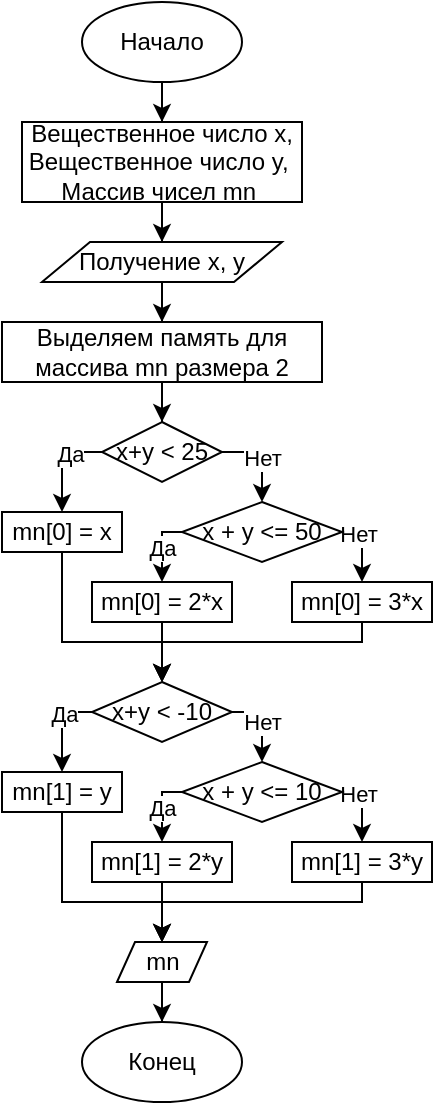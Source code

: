 <mxfile version="13.1.11" type="device"><diagram id="C5RBs43oDa-KdzZeNtuy" name="Page-1"><mxGraphModel dx="216" dy="95" grid="1" gridSize="10" guides="1" tooltips="1" connect="1" arrows="1" fold="1" page="1" pageScale="1" pageWidth="827" pageHeight="1169" math="0" shadow="0"><root><mxCell id="WIyWlLk6GJQsqaUBKTNV-0"/><mxCell id="WIyWlLk6GJQsqaUBKTNV-1" parent="WIyWlLk6GJQsqaUBKTNV-0"/><mxCell id="vFU021vUq-RwAN290j8r-287" style="edgeStyle=orthogonalEdgeStyle;rounded=0;orthogonalLoop=1;jettySize=auto;html=1;entryX=0.5;entryY=0;entryDx=0;entryDy=0;" edge="1" parent="WIyWlLk6GJQsqaUBKTNV-1" source="vFU021vUq-RwAN290j8r-288" target="vFU021vUq-RwAN290j8r-291"><mxGeometry relative="1" as="geometry"/></mxCell><mxCell id="vFU021vUq-RwAN290j8r-288" value="Начало" style="ellipse;whiteSpace=wrap;html=1;" vertex="1" parent="WIyWlLk6GJQsqaUBKTNV-1"><mxGeometry x="280" y="90" width="80" height="40" as="geometry"/></mxCell><mxCell id="vFU021vUq-RwAN290j8r-289" value="Конец" style="ellipse;whiteSpace=wrap;html=1;" vertex="1" parent="WIyWlLk6GJQsqaUBKTNV-1"><mxGeometry x="280" y="600" width="80" height="40" as="geometry"/></mxCell><mxCell id="vFU021vUq-RwAN290j8r-290" style="edgeStyle=orthogonalEdgeStyle;rounded=0;orthogonalLoop=1;jettySize=auto;html=1;entryX=0.5;entryY=0;entryDx=0;entryDy=0;" edge="1" parent="WIyWlLk6GJQsqaUBKTNV-1" source="vFU021vUq-RwAN290j8r-291" target="vFU021vUq-RwAN290j8r-323"><mxGeometry relative="1" as="geometry"/></mxCell><mxCell id="vFU021vUq-RwAN290j8r-291" value="Вещественное число x, Вещественное число&amp;nbsp;y,&amp;nbsp;&lt;br&gt;Массив чисел mn&amp;nbsp;" style="rounded=0;whiteSpace=wrap;html=1;" vertex="1" parent="WIyWlLk6GJQsqaUBKTNV-1"><mxGeometry x="250" y="150" width="140" height="40" as="geometry"/></mxCell><mxCell id="vFU021vUq-RwAN290j8r-292" value="Да" style="edgeStyle=orthogonalEdgeStyle;rounded=0;orthogonalLoop=1;jettySize=auto;html=1;entryX=0.5;entryY=0;entryDx=0;entryDy=0;" edge="1" parent="WIyWlLk6GJQsqaUBKTNV-1" source="vFU021vUq-RwAN290j8r-295" target="vFU021vUq-RwAN290j8r-303"><mxGeometry relative="1" as="geometry"><Array as="points"><mxPoint x="320" y="355"/></Array></mxGeometry></mxCell><mxCell id="vFU021vUq-RwAN290j8r-293" style="edgeStyle=orthogonalEdgeStyle;rounded=0;orthogonalLoop=1;jettySize=auto;html=1;entryX=0.5;entryY=0;entryDx=0;entryDy=0;" edge="1" parent="WIyWlLk6GJQsqaUBKTNV-1" source="vFU021vUq-RwAN290j8r-295" target="vFU021vUq-RwAN290j8r-305"><mxGeometry relative="1" as="geometry"><Array as="points"><mxPoint x="420" y="355"/></Array></mxGeometry></mxCell><mxCell id="vFU021vUq-RwAN290j8r-294" value="Нет" style="edgeLabel;html=1;align=center;verticalAlign=middle;resizable=0;points=[];" vertex="1" connectable="0" parent="vFU021vUq-RwAN290j8r-293"><mxGeometry x="-0.529" y="-1" relative="1" as="geometry"><mxPoint as="offset"/></mxGeometry></mxCell><mxCell id="vFU021vUq-RwAN290j8r-295" value="x + y &amp;lt;= 50" style="rhombus;whiteSpace=wrap;html=1;" vertex="1" parent="WIyWlLk6GJQsqaUBKTNV-1"><mxGeometry x="330" y="340" width="80" height="30" as="geometry"/></mxCell><mxCell id="vFU021vUq-RwAN290j8r-296" value="Нет" style="edgeStyle=orthogonalEdgeStyle;rounded=0;orthogonalLoop=1;jettySize=auto;html=1;entryX=0.5;entryY=0;entryDx=0;entryDy=0;" edge="1" parent="WIyWlLk6GJQsqaUBKTNV-1" source="vFU021vUq-RwAN290j8r-299" target="vFU021vUq-RwAN290j8r-295"><mxGeometry relative="1" as="geometry"><Array as="points"><mxPoint x="370" y="315"/></Array></mxGeometry></mxCell><mxCell id="vFU021vUq-RwAN290j8r-297" style="edgeStyle=orthogonalEdgeStyle;rounded=0;orthogonalLoop=1;jettySize=auto;html=1;entryX=0.5;entryY=0;entryDx=0;entryDy=0;" edge="1" parent="WIyWlLk6GJQsqaUBKTNV-1" source="vFU021vUq-RwAN290j8r-299" target="vFU021vUq-RwAN290j8r-301"><mxGeometry relative="1" as="geometry"><Array as="points"><mxPoint x="270" y="315"/></Array></mxGeometry></mxCell><mxCell id="vFU021vUq-RwAN290j8r-298" value="Да" style="edgeLabel;html=1;align=center;verticalAlign=middle;resizable=0;points=[];" vertex="1" connectable="0" parent="vFU021vUq-RwAN290j8r-297"><mxGeometry x="-0.352" y="1" relative="1" as="geometry"><mxPoint as="offset"/></mxGeometry></mxCell><mxCell id="vFU021vUq-RwAN290j8r-299" value="x+y &amp;lt; 25" style="rhombus;whiteSpace=wrap;html=1;" vertex="1" parent="WIyWlLk6GJQsqaUBKTNV-1"><mxGeometry x="290" y="300" width="60" height="30" as="geometry"/></mxCell><mxCell id="vFU021vUq-RwAN290j8r-300" style="edgeStyle=orthogonalEdgeStyle;rounded=0;orthogonalLoop=1;jettySize=auto;html=1;entryX=0.5;entryY=0;entryDx=0;entryDy=0;" edge="1" parent="WIyWlLk6GJQsqaUBKTNV-1" source="vFU021vUq-RwAN290j8r-301" target="vFU021vUq-RwAN290j8r-313"><mxGeometry relative="1" as="geometry"><Array as="points"><mxPoint x="270" y="410"/><mxPoint x="320" y="410"/></Array></mxGeometry></mxCell><mxCell id="vFU021vUq-RwAN290j8r-301" value="mn[0] = x" style="rounded=0;whiteSpace=wrap;html=1;" vertex="1" parent="WIyWlLk6GJQsqaUBKTNV-1"><mxGeometry x="240" y="345" width="60" height="20" as="geometry"/></mxCell><mxCell id="vFU021vUq-RwAN290j8r-302" style="edgeStyle=orthogonalEdgeStyle;rounded=0;orthogonalLoop=1;jettySize=auto;html=1;entryX=0.5;entryY=0;entryDx=0;entryDy=0;" edge="1" parent="WIyWlLk6GJQsqaUBKTNV-1" source="vFU021vUq-RwAN290j8r-303" target="vFU021vUq-RwAN290j8r-313"><mxGeometry relative="1" as="geometry"/></mxCell><mxCell id="vFU021vUq-RwAN290j8r-303" value="mn[0] = 2*x" style="rounded=0;whiteSpace=wrap;html=1;" vertex="1" parent="WIyWlLk6GJQsqaUBKTNV-1"><mxGeometry x="285" y="380" width="70" height="20" as="geometry"/></mxCell><mxCell id="vFU021vUq-RwAN290j8r-304" style="edgeStyle=orthogonalEdgeStyle;rounded=0;orthogonalLoop=1;jettySize=auto;html=1;" edge="1" parent="WIyWlLk6GJQsqaUBKTNV-1" source="vFU021vUq-RwAN290j8r-305" target="vFU021vUq-RwAN290j8r-313"><mxGeometry relative="1" as="geometry"><Array as="points"><mxPoint x="420" y="410"/><mxPoint x="320" y="410"/></Array></mxGeometry></mxCell><mxCell id="vFU021vUq-RwAN290j8r-305" value="mn[0] = 3*x" style="rounded=0;whiteSpace=wrap;html=1;" vertex="1" parent="WIyWlLk6GJQsqaUBKTNV-1"><mxGeometry x="385" y="380" width="70" height="20" as="geometry"/></mxCell><mxCell id="vFU021vUq-RwAN290j8r-306" value="Да" style="edgeStyle=orthogonalEdgeStyle;rounded=0;orthogonalLoop=1;jettySize=auto;html=1;entryX=0.5;entryY=0;entryDx=0;entryDy=0;" edge="1" parent="WIyWlLk6GJQsqaUBKTNV-1" source="vFU021vUq-RwAN290j8r-309" target="vFU021vUq-RwAN290j8r-317"><mxGeometry relative="1" as="geometry"><Array as="points"><mxPoint x="320" y="485"/></Array></mxGeometry></mxCell><mxCell id="vFU021vUq-RwAN290j8r-307" style="edgeStyle=orthogonalEdgeStyle;rounded=0;orthogonalLoop=1;jettySize=auto;html=1;entryX=0.5;entryY=0;entryDx=0;entryDy=0;" edge="1" parent="WIyWlLk6GJQsqaUBKTNV-1" source="vFU021vUq-RwAN290j8r-309" target="vFU021vUq-RwAN290j8r-319"><mxGeometry relative="1" as="geometry"><Array as="points"><mxPoint x="420" y="485"/></Array></mxGeometry></mxCell><mxCell id="vFU021vUq-RwAN290j8r-308" value="Нет" style="edgeLabel;html=1;align=center;verticalAlign=middle;resizable=0;points=[];" vertex="1" connectable="0" parent="vFU021vUq-RwAN290j8r-307"><mxGeometry x="-0.529" y="-1" relative="1" as="geometry"><mxPoint as="offset"/></mxGeometry></mxCell><mxCell id="vFU021vUq-RwAN290j8r-309" value="x + y &amp;lt;= 10" style="rhombus;whiteSpace=wrap;html=1;" vertex="1" parent="WIyWlLk6GJQsqaUBKTNV-1"><mxGeometry x="330" y="470" width="80" height="30" as="geometry"/></mxCell><mxCell id="vFU021vUq-RwAN290j8r-310" value="Нет" style="edgeStyle=orthogonalEdgeStyle;rounded=0;orthogonalLoop=1;jettySize=auto;html=1;entryX=0.5;entryY=0;entryDx=0;entryDy=0;" edge="1" parent="WIyWlLk6GJQsqaUBKTNV-1" source="vFU021vUq-RwAN290j8r-313" target="vFU021vUq-RwAN290j8r-309"><mxGeometry relative="1" as="geometry"><Array as="points"><mxPoint x="370" y="445"/></Array></mxGeometry></mxCell><mxCell id="vFU021vUq-RwAN290j8r-311" style="edgeStyle=orthogonalEdgeStyle;rounded=0;orthogonalLoop=1;jettySize=auto;html=1;entryX=0.5;entryY=0;entryDx=0;entryDy=0;" edge="1" parent="WIyWlLk6GJQsqaUBKTNV-1" source="vFU021vUq-RwAN290j8r-313" target="vFU021vUq-RwAN290j8r-315"><mxGeometry relative="1" as="geometry"><Array as="points"><mxPoint x="270" y="445"/></Array></mxGeometry></mxCell><mxCell id="vFU021vUq-RwAN290j8r-312" value="Да" style="edgeLabel;html=1;align=center;verticalAlign=middle;resizable=0;points=[];" vertex="1" connectable="0" parent="vFU021vUq-RwAN290j8r-311"><mxGeometry x="-0.352" y="1" relative="1" as="geometry"><mxPoint as="offset"/></mxGeometry></mxCell><mxCell id="vFU021vUq-RwAN290j8r-313" value="x+y &amp;lt; -10" style="rhombus;whiteSpace=wrap;html=1;" vertex="1" parent="WIyWlLk6GJQsqaUBKTNV-1"><mxGeometry x="285" y="430" width="70" height="30" as="geometry"/></mxCell><mxCell id="vFU021vUq-RwAN290j8r-314" style="edgeStyle=orthogonalEdgeStyle;rounded=0;orthogonalLoop=1;jettySize=auto;html=1;entryX=0.5;entryY=0;entryDx=0;entryDy=0;" edge="1" parent="WIyWlLk6GJQsqaUBKTNV-1" source="vFU021vUq-RwAN290j8r-315" target="vFU021vUq-RwAN290j8r-321"><mxGeometry relative="1" as="geometry"><Array as="points"><mxPoint x="270" y="540"/><mxPoint x="320" y="540"/></Array></mxGeometry></mxCell><mxCell id="vFU021vUq-RwAN290j8r-315" value="mn[1] = y" style="rounded=0;whiteSpace=wrap;html=1;" vertex="1" parent="WIyWlLk6GJQsqaUBKTNV-1"><mxGeometry x="240" y="475" width="60" height="20" as="geometry"/></mxCell><mxCell id="vFU021vUq-RwAN290j8r-316" style="edgeStyle=orthogonalEdgeStyle;rounded=0;orthogonalLoop=1;jettySize=auto;html=1;entryX=0.5;entryY=0;entryDx=0;entryDy=0;" edge="1" parent="WIyWlLk6GJQsqaUBKTNV-1" source="vFU021vUq-RwAN290j8r-317" target="vFU021vUq-RwAN290j8r-321"><mxGeometry relative="1" as="geometry"/></mxCell><mxCell id="vFU021vUq-RwAN290j8r-317" value="mn[1] = 2*y" style="rounded=0;whiteSpace=wrap;html=1;" vertex="1" parent="WIyWlLk6GJQsqaUBKTNV-1"><mxGeometry x="285" y="510" width="70" height="20" as="geometry"/></mxCell><mxCell id="vFU021vUq-RwAN290j8r-318" style="edgeStyle=orthogonalEdgeStyle;rounded=0;orthogonalLoop=1;jettySize=auto;html=1;" edge="1" parent="WIyWlLk6GJQsqaUBKTNV-1" source="vFU021vUq-RwAN290j8r-319"><mxGeometry relative="1" as="geometry"><mxPoint x="320" y="560" as="targetPoint"/><Array as="points"><mxPoint x="420" y="540"/><mxPoint x="320" y="540"/></Array></mxGeometry></mxCell><mxCell id="vFU021vUq-RwAN290j8r-319" value="mn[1] = 3*y" style="rounded=0;whiteSpace=wrap;html=1;" vertex="1" parent="WIyWlLk6GJQsqaUBKTNV-1"><mxGeometry x="385" y="510" width="70" height="20" as="geometry"/></mxCell><mxCell id="vFU021vUq-RwAN290j8r-320" style="edgeStyle=orthogonalEdgeStyle;rounded=0;orthogonalLoop=1;jettySize=auto;html=1;entryX=0.5;entryY=0;entryDx=0;entryDy=0;" edge="1" parent="WIyWlLk6GJQsqaUBKTNV-1" source="vFU021vUq-RwAN290j8r-321" target="vFU021vUq-RwAN290j8r-289"><mxGeometry relative="1" as="geometry"/></mxCell><mxCell id="vFU021vUq-RwAN290j8r-321" value="mn" style="shape=parallelogram;perimeter=parallelogramPerimeter;whiteSpace=wrap;html=1;" vertex="1" parent="WIyWlLk6GJQsqaUBKTNV-1"><mxGeometry x="297.5" y="560" width="45" height="20" as="geometry"/></mxCell><mxCell id="vFU021vUq-RwAN290j8r-325" style="edgeStyle=orthogonalEdgeStyle;rounded=0;orthogonalLoop=1;jettySize=auto;html=1;entryX=0.5;entryY=0;entryDx=0;entryDy=0;" edge="1" parent="WIyWlLk6GJQsqaUBKTNV-1" source="vFU021vUq-RwAN290j8r-323" target="vFU021vUq-RwAN290j8r-324"><mxGeometry relative="1" as="geometry"/></mxCell><mxCell id="vFU021vUq-RwAN290j8r-323" value="Получение x, y" style="shape=parallelogram;perimeter=parallelogramPerimeter;whiteSpace=wrap;html=1;" vertex="1" parent="WIyWlLk6GJQsqaUBKTNV-1"><mxGeometry x="260" y="210" width="120" height="20" as="geometry"/></mxCell><mxCell id="vFU021vUq-RwAN290j8r-327" style="edgeStyle=orthogonalEdgeStyle;rounded=0;orthogonalLoop=1;jettySize=auto;html=1;entryX=0.5;entryY=0;entryDx=0;entryDy=0;" edge="1" parent="WIyWlLk6GJQsqaUBKTNV-1" source="vFU021vUq-RwAN290j8r-324" target="vFU021vUq-RwAN290j8r-299"><mxGeometry relative="1" as="geometry"/></mxCell><mxCell id="vFU021vUq-RwAN290j8r-324" value="Выделяем память для массива mn размера 2" style="rounded=0;whiteSpace=wrap;html=1;" vertex="1" parent="WIyWlLk6GJQsqaUBKTNV-1"><mxGeometry x="240" y="250" width="160" height="30" as="geometry"/></mxCell></root></mxGraphModel></diagram></mxfile>